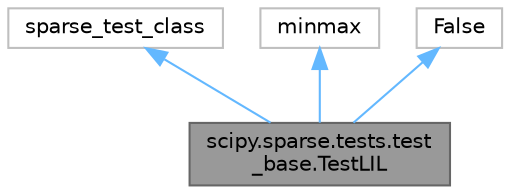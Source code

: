 digraph "scipy.sparse.tests.test_base.TestLIL"
{
 // LATEX_PDF_SIZE
  bgcolor="transparent";
  edge [fontname=Helvetica,fontsize=10,labelfontname=Helvetica,labelfontsize=10];
  node [fontname=Helvetica,fontsize=10,shape=box,height=0.2,width=0.4];
  Node1 [id="Node000001",label="scipy.sparse.tests.test\l_base.TestLIL",height=0.2,width=0.4,color="gray40", fillcolor="grey60", style="filled", fontcolor="black",tooltip=" "];
  Node2 -> Node1 [id="edge1_Node000001_Node000002",dir="back",color="steelblue1",style="solid",tooltip=" "];
  Node2 [id="Node000002",label="sparse_test_class",height=0.2,width=0.4,color="grey75", fillcolor="white", style="filled",URL="$de/d31/classsparse__test__class.html",tooltip=" "];
  Node3 -> Node1 [id="edge2_Node000001_Node000003",dir="back",color="steelblue1",style="solid",tooltip=" "];
  Node3 [id="Node000003",label="minmax",height=0.2,width=0.4,color="grey75", fillcolor="white", style="filled",URL="$db/de6/classminmax.html",tooltip=" "];
  Node4 -> Node1 [id="edge3_Node000001_Node000004",dir="back",color="steelblue1",style="solid",tooltip=" "];
  Node4 [id="Node000004",label="False",height=0.2,width=0.4,color="grey75", fillcolor="white", style="filled",tooltip=" "];
}
